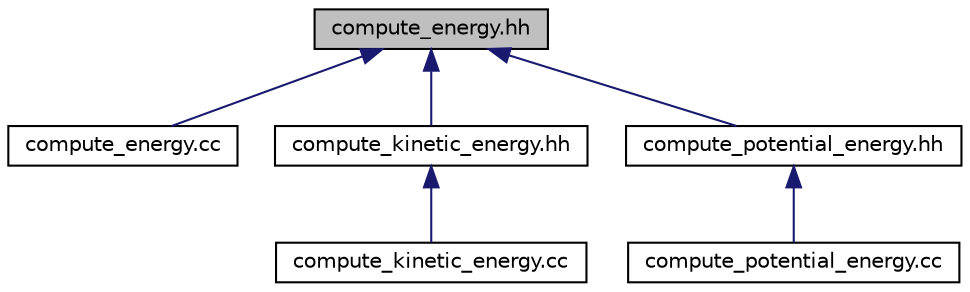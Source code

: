 digraph "compute_energy.hh"
{
  edge [fontname="Helvetica",fontsize="10",labelfontname="Helvetica",labelfontsize="10"];
  node [fontname="Helvetica",fontsize="10",shape=record];
  Node12 [label="compute_energy.hh",height=0.2,width=0.4,color="black", fillcolor="grey75", style="filled", fontcolor="black"];
  Node12 -> Node13 [dir="back",color="midnightblue",fontsize="10",style="solid",fontname="Helvetica"];
  Node13 [label="compute_energy.cc",height=0.2,width=0.4,color="black", fillcolor="white", style="filled",URL="$compute__energy_8cc.html"];
  Node12 -> Node14 [dir="back",color="midnightblue",fontsize="10",style="solid",fontname="Helvetica"];
  Node14 [label="compute_kinetic_energy.hh",height=0.2,width=0.4,color="black", fillcolor="white", style="filled",URL="$compute__kinetic__energy_8hh.html"];
  Node14 -> Node15 [dir="back",color="midnightblue",fontsize="10",style="solid",fontname="Helvetica"];
  Node15 [label="compute_kinetic_energy.cc",height=0.2,width=0.4,color="black", fillcolor="white", style="filled",URL="$compute__kinetic__energy_8cc.html"];
  Node12 -> Node16 [dir="back",color="midnightblue",fontsize="10",style="solid",fontname="Helvetica"];
  Node16 [label="compute_potential_energy.hh",height=0.2,width=0.4,color="black", fillcolor="white", style="filled",URL="$compute__potential__energy_8hh.html"];
  Node16 -> Node17 [dir="back",color="midnightblue",fontsize="10",style="solid",fontname="Helvetica"];
  Node17 [label="compute_potential_energy.cc",height=0.2,width=0.4,color="black", fillcolor="white", style="filled",URL="$compute__potential__energy_8cc.html"];
}
